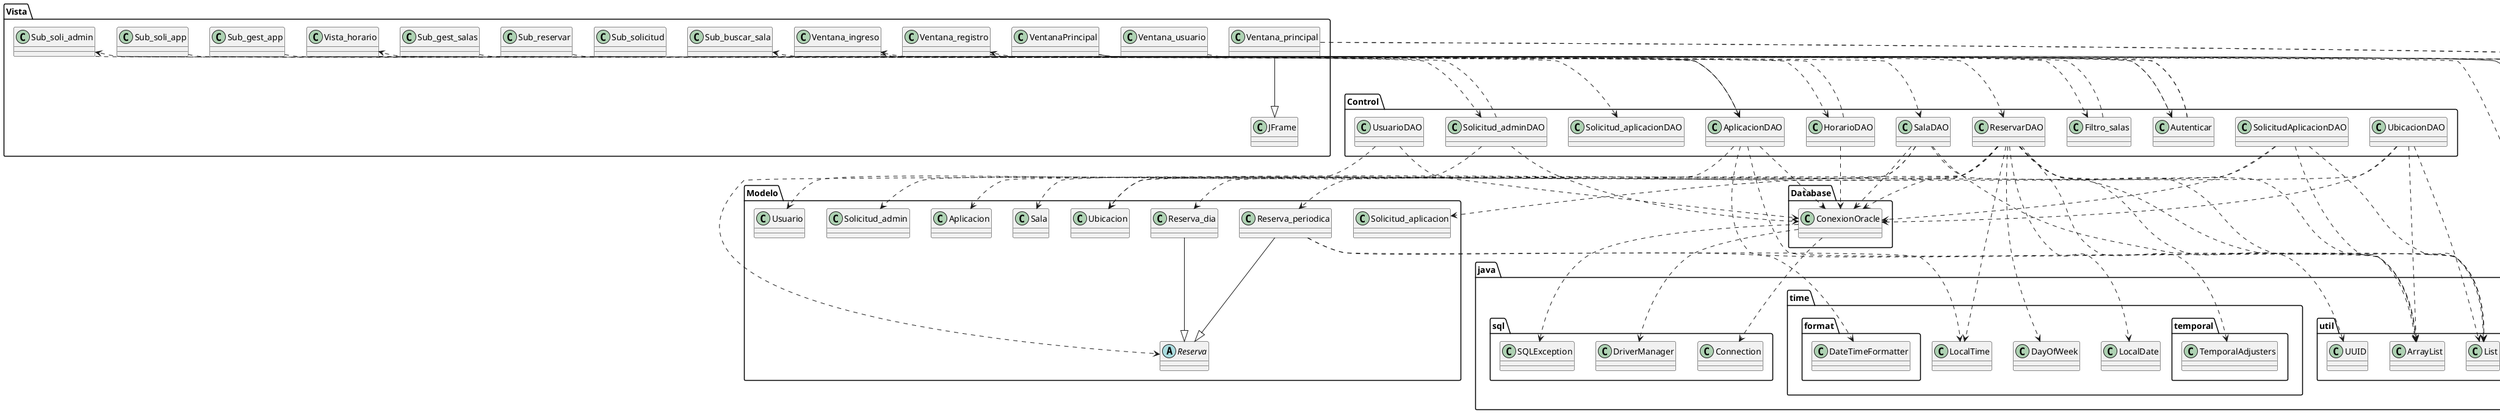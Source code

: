 @startuml
abstract class Modelo.Reserva
annotation java.lang.SuppressWarnings
class Consola.Ventana_Principal
class Control.AplicacionDAO
class Control.Autenticar
class Control.Filtro_salas
class Control.HorarioDAO
class Control.ReservarDAO
class Control.SalaDAO
class Control.SolicitudAplicacionDAO
class Control.Solicitud_adminDAO
class Control.Solicitud_aplicacionDAO
class Control.UbicacionDAO
class Control.UsuarioDAO
class Database.ConexionOracle
class Modelo.Aplicacion
class Modelo.Reserva_dia
class Modelo.Reserva_periodica
class Modelo.Sala
class Modelo.Solicitud_admin
class Modelo.Solicitud_aplicacion
class Modelo.Ubicacion
class Modelo.Usuario
class Vista.JFrame
class Vista.Sub_buscar_sala
class Vista.Sub_gest_app
class Vista.Sub_gest_salas
class Vista.Sub_reservar
class Vista.Sub_soli_admin
class Vista.Sub_soli_app
class Vista.Sub_solicitud
class Vista.VentanaPrincipal
class Vista.Ventana_ingreso
class Vista.Ventana_principal
class Vista.Ventana_registro
class Vista.Ventana_usuario
class Vista.Vista_horario
class java.awt.event.ActionEvent
class java.awt.event.ActionListener
class java.sql.Connection
class java.sql.DriverManager
class java.sql.SQLException
class java.time.DayOfWeek
class java.time.LocalDate
class java.time.LocalTime
class java.time.format.DateTimeFormatter
class java.time.temporal.TemporalAdjusters
class java.util.ArrayList
class java.util.List
class java.util.UUID
class javax.swing.JFrame
class jm.sistemasalas_jka.SistemaSalas_JKA
Control.AplicacionDAO ..> Database.ConexionOracle
Control.AplicacionDAO ..> Modelo.Aplicacion
Control.AplicacionDAO ..> java.util.ArrayList
Control.AplicacionDAO ..> java.util.List
Control.Autenticar ..> Vista.Ventana_ingreso
Control.Autenticar ..> Vista.Ventana_registro
Control.Filtro_salas ..> Vista.Sub_buscar_sala
Control.HorarioDAO ..> Database.ConexionOracle
Control.HorarioDAO ..> Vista.Vista_horario
Control.ReservarDAO ..> Modelo.Reserva
Control.ReservarDAO ..> Database.ConexionOracle
Control.ReservarDAO ..> Modelo.Reserva_dia
Control.ReservarDAO ..> Modelo.Reserva_periodica
Control.ReservarDAO ..> java.time.DayOfWeek
Control.ReservarDAO ..> java.time.LocalDate
Control.ReservarDAO ..> java.time.LocalTime
Control.ReservarDAO ..> java.time.temporal.TemporalAdjusters
Control.ReservarDAO ..> java.util.ArrayList
Control.ReservarDAO ..> java.util.List
Control.ReservarDAO ..> java.util.UUID
Control.SalaDAO ..> Database.ConexionOracle
Control.SalaDAO ..> Modelo.Sala
Control.SalaDAO ..> Modelo.Ubicacion
Control.SalaDAO ..> java.util.ArrayList
Control.SalaDAO ..> java.util.List
Control.SolicitudAplicacionDAO ..> Database.ConexionOracle
Control.SolicitudAplicacionDAO ..> Modelo.Solicitud_aplicacion
Control.SolicitudAplicacionDAO ..> java.util.ArrayList
Control.SolicitudAplicacionDAO ..> java.util.List
Control.Solicitud_adminDAO ..> Database.ConexionOracle
Control.Solicitud_adminDAO ..> Modelo.Solicitud_admin
Control.Solicitud_adminDAO ..> Vista.Sub_soli_admin
Control.UbicacionDAO ..> Database.ConexionOracle
Control.UbicacionDAO ..> Modelo.Ubicacion
Control.UbicacionDAO ..> java.util.ArrayList
Control.UbicacionDAO ..> java.util.List
Control.UsuarioDAO ..> Database.ConexionOracle
Control.UsuarioDAO ..> Modelo.Usuario
Database.ConexionOracle ..> java.sql.Connection
Database.ConexionOracle ..> java.sql.DriverManager
Database.ConexionOracle ..> java.sql.SQLException
Modelo.Reserva_dia --|> Modelo.Reserva
Modelo.Reserva_periodica --|> Modelo.Reserva
Modelo.Reserva_periodica ..> java.time.LocalTime
Modelo.Reserva_periodica ..> java.time.format.DateTimeFormatter
Vista.Sub_buscar_sala ..> Control.Filtro_salas
Vista.Sub_gest_app ..> Control.AplicacionDAO
Vista.Sub_gest_salas ..> Control.SalaDAO
Vista.Sub_reservar ..> Control.ReservarDAO
Vista.Sub_soli_admin ..> Control.Solicitud_adminDAO
Vista.Sub_soli_app ..> Control.Solicitud_aplicacionDAO
Vista.VentanaPrincipal ..> java.lang.SuppressWarnings
Vista.VentanaPrincipal --|> javax.swing.JFrame
Vista.Ventana_ingreso ..> Control.AplicacionDAO
Vista.Ventana_ingreso ..> Control.Autenticar
Vista.Ventana_ingreso ..> jm.sistemasalas_jka.SistemaSalas_JKA
Vista.Ventana_principal --|> Vista.JFrame
Vista.Ventana_principal ..> java.awt.event.ActionEvent
Vista.Ventana_principal ..> java.awt.event.ActionListener
Vista.Ventana_registro ..> Control.AplicacionDAO
Vista.Ventana_registro ..> Control.Autenticar
Vista.Ventana_registro ..> jm.sistemasalas_jka.SistemaSalas_JKA
Vista.Ventana_usuario ..> jm.sistemasalas_jka.SistemaSalas_JKA
Vista.Vista_horario ..> Control.HorarioDAO
jm.sistemasalas_jka.SistemaSalas_JKA ..> Consola.Ventana_Principal
@enduml